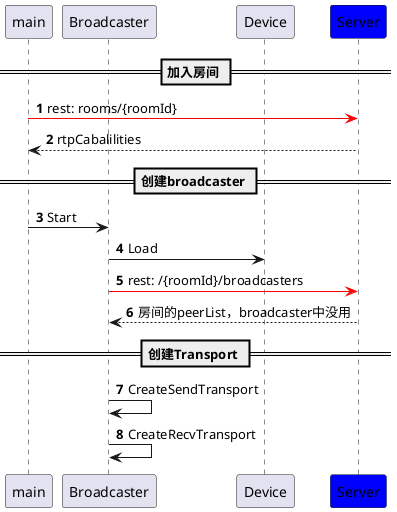 @startuml xx

' https://pdf.plantuml.net/1.2020.22/PlantUML_Language_Reference_Guide_zh.pdf

participant main
participant Broadcaster
participant Device
participant Server #blue

autonumber

== 加入房间 ==
main -[#red]> Server: rest: rooms/{roomId}
Server --> main : rtpCabalilities

== 创建broadcaster ==
main -> Broadcaster: Start
Broadcaster -> Device: Load
Broadcaster -[#red]> Server: rest: /{roomId}/broadcasters
Server --> Broadcaster : 房间的peerList，broadcaster中没用

== 创建Transport ==
Broadcaster -> Broadcaster: CreateSendTransport
Broadcaster -> Broadcaster: CreateRecvTransport

@enduml